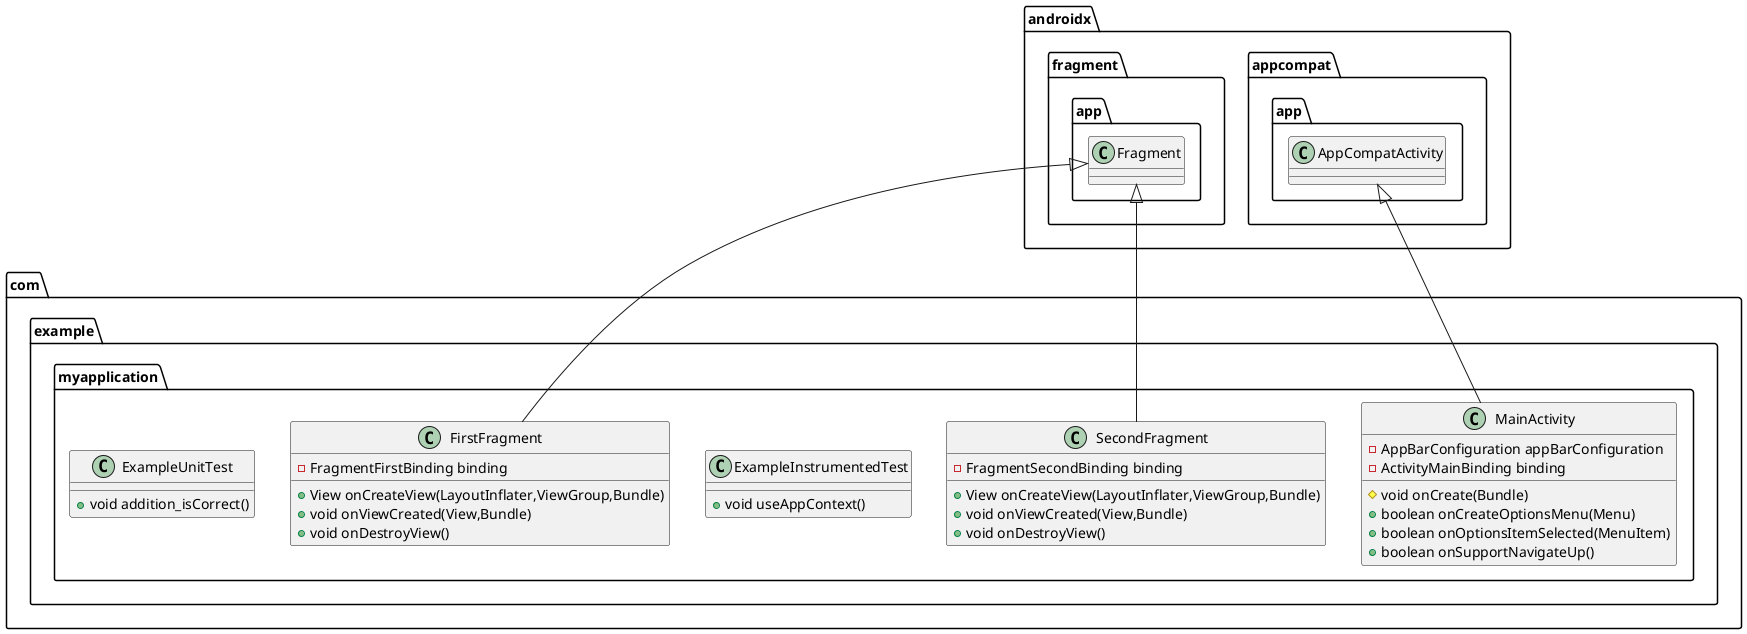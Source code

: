 @startuml
class com.example.myapplication.MainActivity {
- AppBarConfiguration appBarConfiguration
- ActivityMainBinding binding
# void onCreate(Bundle)
+ boolean onCreateOptionsMenu(Menu)
+ boolean onOptionsItemSelected(MenuItem)
+ boolean onSupportNavigateUp()
}
class com.example.myapplication.SecondFragment {
- FragmentSecondBinding binding
+ View onCreateView(LayoutInflater,ViewGroup,Bundle)
+ void onViewCreated(View,Bundle)
+ void onDestroyView()
}
class com.example.myapplication.ExampleInstrumentedTest {
+ void useAppContext()
}
class com.example.myapplication.FirstFragment {
- FragmentFirstBinding binding
+ View onCreateView(LayoutInflater,ViewGroup,Bundle)
+ void onViewCreated(View,Bundle)
+ void onDestroyView()
}
class com.example.myapplication.ExampleUnitTest {
+ void addition_isCorrect()
}


androidx.appcompat.app.AppCompatActivity <|-- com.example.myapplication.MainActivity
androidx.fragment.app.Fragment <|-- com.example.myapplication.SecondFragment
androidx.fragment.app.Fragment <|-- com.example.myapplication.FirstFragment
@enduml